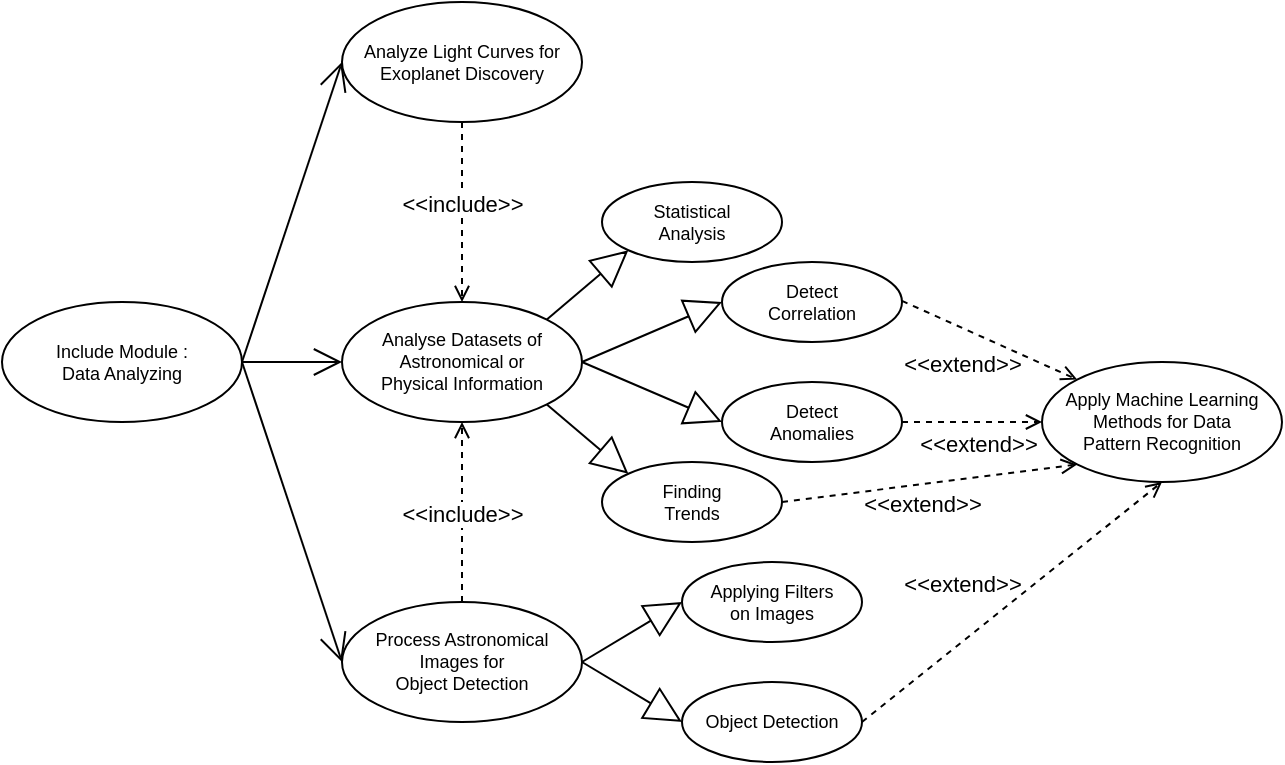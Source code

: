 <mxfile version="24.6.1" type="device">
  <diagram name="Page-1" id="JFPJkxZZSjxiJD6og031">
    <mxGraphModel dx="89" dy="630" grid="1" gridSize="10" guides="1" tooltips="1" connect="1" arrows="1" fold="1" page="1" pageScale="1" pageWidth="850" pageHeight="1100" math="0" shadow="0">
      <root>
        <mxCell id="0" />
        <mxCell id="1" parent="0" />
        <mxCell id="_TZs-UMcsAIsMrrE9qfW-124" value="Include Module :&lt;div&gt;Data Analyzing&lt;/div&gt;" style="ellipse;whiteSpace=wrap;html=1;fontSize=9;" vertex="1" parent="1">
          <mxGeometry x="920" y="800" width="120" height="60" as="geometry" />
        </mxCell>
        <mxCell id="_TZs-UMcsAIsMrrE9qfW-125" value="Apply Machine Learning&lt;div&gt;Methods for Data&lt;/div&gt;&lt;div&gt;Pattern&amp;nbsp;&lt;span style=&quot;background-color: initial;&quot;&gt;Recognition&lt;/span&gt;&lt;/div&gt;" style="ellipse;whiteSpace=wrap;html=1;fontSize=9;" vertex="1" parent="1">
          <mxGeometry x="1440" y="830" width="120" height="60" as="geometry" />
        </mxCell>
        <mxCell id="_TZs-UMcsAIsMrrE9qfW-126" value="&lt;p data-pm-slice=&quot;0 0 []&quot;&gt;Analyze Light Curves for Exoplanet Discovery&lt;/p&gt;" style="ellipse;whiteSpace=wrap;html=1;fontSize=9;" vertex="1" parent="1">
          <mxGeometry x="1090" y="650" width="120" height="60" as="geometry" />
        </mxCell>
        <mxCell id="_TZs-UMcsAIsMrrE9qfW-127" value="Analyse Datasets of&lt;div&gt;Astronomical or&lt;/div&gt;&lt;div&gt;Physical Information&lt;/div&gt;" style="ellipse;whiteSpace=wrap;html=1;fontSize=9;" vertex="1" parent="1">
          <mxGeometry x="1090" y="800" width="120" height="60" as="geometry" />
        </mxCell>
        <mxCell id="_TZs-UMcsAIsMrrE9qfW-128" value="Statistical&lt;div&gt;Analysis&lt;/div&gt;" style="ellipse;whiteSpace=wrap;html=1;fontSize=9;" vertex="1" parent="1">
          <mxGeometry x="1220" y="740" width="90" height="40" as="geometry" />
        </mxCell>
        <mxCell id="_TZs-UMcsAIsMrrE9qfW-129" value="" style="endArrow=block;endSize=16;endFill=0;html=1;rounded=0;exitX=1;exitY=0;exitDx=0;exitDy=0;entryX=0;entryY=1;entryDx=0;entryDy=0;" edge="1" parent="1" source="_TZs-UMcsAIsMrrE9qfW-127" target="_TZs-UMcsAIsMrrE9qfW-128">
          <mxGeometry width="160" relative="1" as="geometry">
            <mxPoint x="1270" y="847.5" as="sourcePoint" />
            <mxPoint x="1310" y="812.5" as="targetPoint" />
          </mxGeometry>
        </mxCell>
        <mxCell id="_TZs-UMcsAIsMrrE9qfW-130" value="&lt;div&gt;Detect&lt;/div&gt;Correlation" style="ellipse;whiteSpace=wrap;html=1;fontSize=9;" vertex="1" parent="1">
          <mxGeometry x="1280" y="780" width="90" height="40" as="geometry" />
        </mxCell>
        <mxCell id="_TZs-UMcsAIsMrrE9qfW-131" value="Detect&lt;div&gt;Anomalies&lt;/div&gt;" style="ellipse;whiteSpace=wrap;html=1;fontSize=9;" vertex="1" parent="1">
          <mxGeometry x="1280" y="840" width="90" height="40" as="geometry" />
        </mxCell>
        <mxCell id="_TZs-UMcsAIsMrrE9qfW-132" value="Finding&lt;div&gt;Trends&lt;/div&gt;" style="ellipse;whiteSpace=wrap;html=1;fontSize=9;" vertex="1" parent="1">
          <mxGeometry x="1220" y="880" width="90" height="40" as="geometry" />
        </mxCell>
        <mxCell id="_TZs-UMcsAIsMrrE9qfW-133" value="" style="endArrow=block;endSize=16;endFill=0;html=1;rounded=0;exitX=1;exitY=0.5;exitDx=0;exitDy=0;entryX=0;entryY=0.5;entryDx=0;entryDy=0;" edge="1" parent="1" source="_TZs-UMcsAIsMrrE9qfW-127" target="_TZs-UMcsAIsMrrE9qfW-130">
          <mxGeometry width="160" relative="1" as="geometry">
            <mxPoint x="1203" y="819" as="sourcePoint" />
            <mxPoint x="1243" y="784" as="targetPoint" />
          </mxGeometry>
        </mxCell>
        <mxCell id="_TZs-UMcsAIsMrrE9qfW-134" value="" style="endArrow=block;endSize=16;endFill=0;html=1;rounded=0;entryX=0;entryY=0.5;entryDx=0;entryDy=0;" edge="1" parent="1" target="_TZs-UMcsAIsMrrE9qfW-131">
          <mxGeometry width="160" relative="1" as="geometry">
            <mxPoint x="1210" y="830" as="sourcePoint" />
            <mxPoint x="1290" y="810" as="targetPoint" />
          </mxGeometry>
        </mxCell>
        <mxCell id="_TZs-UMcsAIsMrrE9qfW-135" value="" style="endArrow=block;endSize=16;endFill=0;html=1;rounded=0;exitX=1;exitY=1;exitDx=0;exitDy=0;entryX=0;entryY=0;entryDx=0;entryDy=0;" edge="1" parent="1" source="_TZs-UMcsAIsMrrE9qfW-127" target="_TZs-UMcsAIsMrrE9qfW-132">
          <mxGeometry width="160" relative="1" as="geometry">
            <mxPoint x="1230" y="850" as="sourcePoint" />
            <mxPoint x="1300" y="820" as="targetPoint" />
          </mxGeometry>
        </mxCell>
        <mxCell id="_TZs-UMcsAIsMrrE9qfW-136" value="&amp;lt;&amp;lt;extend&amp;gt;&amp;gt;" style="html=1;verticalAlign=bottom;labelBackgroundColor=none;endArrow=open;endFill=0;dashed=1;rounded=0;exitX=1;exitY=0.5;exitDx=0;exitDy=0;entryX=0;entryY=0;entryDx=0;entryDy=0;" edge="1" parent="1" target="_TZs-UMcsAIsMrrE9qfW-125">
          <mxGeometry x="-0.084" y="-25" width="160" relative="1" as="geometry">
            <mxPoint x="1370" y="799.44" as="sourcePoint" />
            <mxPoint x="1457.574" y="838.787" as="targetPoint" />
            <mxPoint as="offset" />
          </mxGeometry>
        </mxCell>
        <mxCell id="_TZs-UMcsAIsMrrE9qfW-137" value="&amp;lt;&amp;lt;extend&amp;gt;&amp;gt;" style="html=1;verticalAlign=bottom;labelBackgroundColor=none;endArrow=open;endFill=0;dashed=1;rounded=0;exitX=1;exitY=0.5;exitDx=0;exitDy=0;entryX=0;entryY=0.5;entryDx=0;entryDy=0;" edge="1" parent="1" source="_TZs-UMcsAIsMrrE9qfW-131" target="_TZs-UMcsAIsMrrE9qfW-125">
          <mxGeometry x="0.067" y="-20" width="160" relative="1" as="geometry">
            <mxPoint x="1380" y="809.44" as="sourcePoint" />
            <mxPoint x="1440" y="860" as="targetPoint" />
            <mxPoint as="offset" />
          </mxGeometry>
        </mxCell>
        <mxCell id="_TZs-UMcsAIsMrrE9qfW-138" value="&amp;lt;&amp;lt;extend&amp;gt;&amp;gt;" style="html=1;verticalAlign=bottom;labelBackgroundColor=none;endArrow=open;endFill=0;dashed=1;rounded=0;exitX=1;exitY=0.5;exitDx=0;exitDy=0;entryX=0;entryY=1;entryDx=0;entryDy=0;" edge="1" parent="1" source="_TZs-UMcsAIsMrrE9qfW-132" target="_TZs-UMcsAIsMrrE9qfW-125">
          <mxGeometry x="-0.083" y="-19" width="160" relative="1" as="geometry">
            <mxPoint x="1400" y="829.44" as="sourcePoint" />
            <mxPoint x="1457.574" y="881.213" as="targetPoint" />
            <mxPoint as="offset" />
          </mxGeometry>
        </mxCell>
        <mxCell id="_TZs-UMcsAIsMrrE9qfW-139" value="Process Astronomical&lt;div&gt;Images for&lt;/div&gt;&lt;div&gt;Object Detection&lt;/div&gt;" style="ellipse;whiteSpace=wrap;html=1;fontSize=9;" vertex="1" parent="1">
          <mxGeometry x="1090" y="950" width="120" height="60" as="geometry" />
        </mxCell>
        <mxCell id="_TZs-UMcsAIsMrrE9qfW-140" value="" style="html=1;verticalAlign=bottom;labelBackgroundColor=none;endArrow=open;endFill=0;dashed=1;rounded=0;exitX=0.5;exitY=0;exitDx=0;exitDy=0;entryX=0.5;entryY=1;entryDx=0;entryDy=0;" edge="1" parent="1" source="_TZs-UMcsAIsMrrE9qfW-139" target="_TZs-UMcsAIsMrrE9qfW-127">
          <mxGeometry x="0.143" width="160" relative="1" as="geometry">
            <mxPoint x="1150" y="990" as="sourcePoint" />
            <mxPoint x="1150" y="870" as="targetPoint" />
            <mxPoint as="offset" />
          </mxGeometry>
        </mxCell>
        <mxCell id="_TZs-UMcsAIsMrrE9qfW-141" value="&amp;lt;&amp;lt;include&amp;gt;&amp;gt;" style="edgeLabel;html=1;align=center;verticalAlign=middle;resizable=0;points=[];" vertex="1" connectable="0" parent="_TZs-UMcsAIsMrrE9qfW-140">
          <mxGeometry x="-0.192" y="-2" relative="1" as="geometry">
            <mxPoint x="-2" y="-8" as="offset" />
          </mxGeometry>
        </mxCell>
        <mxCell id="_TZs-UMcsAIsMrrE9qfW-142" value="Applying Filters&lt;div&gt;on Images&lt;/div&gt;" style="ellipse;whiteSpace=wrap;html=1;fontSize=9;" vertex="1" parent="1">
          <mxGeometry x="1260" y="930" width="90" height="40" as="geometry" />
        </mxCell>
        <mxCell id="_TZs-UMcsAIsMrrE9qfW-143" value="Object Detection" style="ellipse;whiteSpace=wrap;html=1;fontSize=9;" vertex="1" parent="1">
          <mxGeometry x="1260" y="990" width="90" height="40" as="geometry" />
        </mxCell>
        <mxCell id="_TZs-UMcsAIsMrrE9qfW-144" value="" style="endArrow=block;endSize=16;endFill=0;html=1;rounded=0;exitX=1;exitY=0.5;exitDx=0;exitDy=0;entryX=0;entryY=0.5;entryDx=0;entryDy=0;" edge="1" parent="1" source="_TZs-UMcsAIsMrrE9qfW-139" target="_TZs-UMcsAIsMrrE9qfW-142">
          <mxGeometry width="160" relative="1" as="geometry">
            <mxPoint x="1202" y="819" as="sourcePoint" />
            <mxPoint x="1243" y="784" as="targetPoint" />
          </mxGeometry>
        </mxCell>
        <mxCell id="_TZs-UMcsAIsMrrE9qfW-145" value="" style="endArrow=block;endSize=16;endFill=0;html=1;rounded=0;exitX=1;exitY=0.5;exitDx=0;exitDy=0;entryX=0;entryY=0.5;entryDx=0;entryDy=0;" edge="1" parent="1" source="_TZs-UMcsAIsMrrE9qfW-139" target="_TZs-UMcsAIsMrrE9qfW-143">
          <mxGeometry width="160" relative="1" as="geometry">
            <mxPoint x="1202" y="969" as="sourcePoint" />
            <mxPoint x="1250" y="960" as="targetPoint" />
          </mxGeometry>
        </mxCell>
        <mxCell id="_TZs-UMcsAIsMrrE9qfW-146" value="" style="endArrow=open;endFill=1;endSize=12;html=1;rounded=0;exitX=1;exitY=0.5;exitDx=0;exitDy=0;entryX=0;entryY=0.5;entryDx=0;entryDy=0;" edge="1" parent="1" source="_TZs-UMcsAIsMrrE9qfW-124" target="_TZs-UMcsAIsMrrE9qfW-127">
          <mxGeometry width="160" relative="1" as="geometry">
            <mxPoint x="850" y="619" as="sourcePoint" />
            <mxPoint x="917" y="570" as="targetPoint" />
          </mxGeometry>
        </mxCell>
        <mxCell id="_TZs-UMcsAIsMrrE9qfW-147" value="" style="html=1;verticalAlign=bottom;labelBackgroundColor=none;endArrow=open;endFill=0;dashed=1;rounded=0;entryX=0.5;entryY=0;entryDx=0;entryDy=0;exitX=0.5;exitY=1;exitDx=0;exitDy=0;" edge="1" parent="1" source="_TZs-UMcsAIsMrrE9qfW-126" target="_TZs-UMcsAIsMrrE9qfW-127">
          <mxGeometry x="0.143" width="160" relative="1" as="geometry">
            <mxPoint x="1110" y="750" as="sourcePoint" />
            <mxPoint x="1149.73" y="710" as="targetPoint" />
            <mxPoint as="offset" />
          </mxGeometry>
        </mxCell>
        <mxCell id="_TZs-UMcsAIsMrrE9qfW-148" value="&amp;lt;&amp;lt;include&amp;gt;&amp;gt;" style="edgeLabel;html=1;align=center;verticalAlign=middle;resizable=0;points=[];" vertex="1" connectable="0" parent="_TZs-UMcsAIsMrrE9qfW-147">
          <mxGeometry x="-0.192" y="-2" relative="1" as="geometry">
            <mxPoint x="2" y="4" as="offset" />
          </mxGeometry>
        </mxCell>
        <mxCell id="_TZs-UMcsAIsMrrE9qfW-149" value="" style="endArrow=open;endFill=1;endSize=12;html=1;rounded=0;exitX=1;exitY=0.5;exitDx=0;exitDy=0;entryX=0;entryY=0.5;entryDx=0;entryDy=0;" edge="1" parent="1" source="_TZs-UMcsAIsMrrE9qfW-124" target="_TZs-UMcsAIsMrrE9qfW-126">
          <mxGeometry width="160" relative="1" as="geometry">
            <mxPoint x="1050" y="840" as="sourcePoint" />
            <mxPoint x="1100" y="840" as="targetPoint" />
          </mxGeometry>
        </mxCell>
        <mxCell id="_TZs-UMcsAIsMrrE9qfW-150" value="" style="endArrow=open;endFill=1;endSize=12;html=1;rounded=0;exitX=1;exitY=0.5;exitDx=0;exitDy=0;entryX=0;entryY=0.5;entryDx=0;entryDy=0;" edge="1" parent="1" source="_TZs-UMcsAIsMrrE9qfW-124" target="_TZs-UMcsAIsMrrE9qfW-139">
          <mxGeometry width="160" relative="1" as="geometry">
            <mxPoint x="1047" y="836" as="sourcePoint" />
            <mxPoint x="1100" y="690" as="targetPoint" />
          </mxGeometry>
        </mxCell>
        <mxCell id="_TZs-UMcsAIsMrrE9qfW-153" value="&amp;lt;&amp;lt;extend&amp;gt;&amp;gt;" style="html=1;verticalAlign=bottom;labelBackgroundColor=none;endArrow=open;endFill=0;dashed=1;rounded=0;exitX=1;exitY=0.5;exitDx=0;exitDy=0;entryX=0.5;entryY=1;entryDx=0;entryDy=0;" edge="1" parent="1" source="_TZs-UMcsAIsMrrE9qfW-143" target="_TZs-UMcsAIsMrrE9qfW-125">
          <mxGeometry x="-0.203" y="16" width="160" relative="1" as="geometry">
            <mxPoint x="1320" y="910" as="sourcePoint" />
            <mxPoint x="1468" y="891" as="targetPoint" />
            <mxPoint as="offset" />
          </mxGeometry>
        </mxCell>
      </root>
    </mxGraphModel>
  </diagram>
</mxfile>
